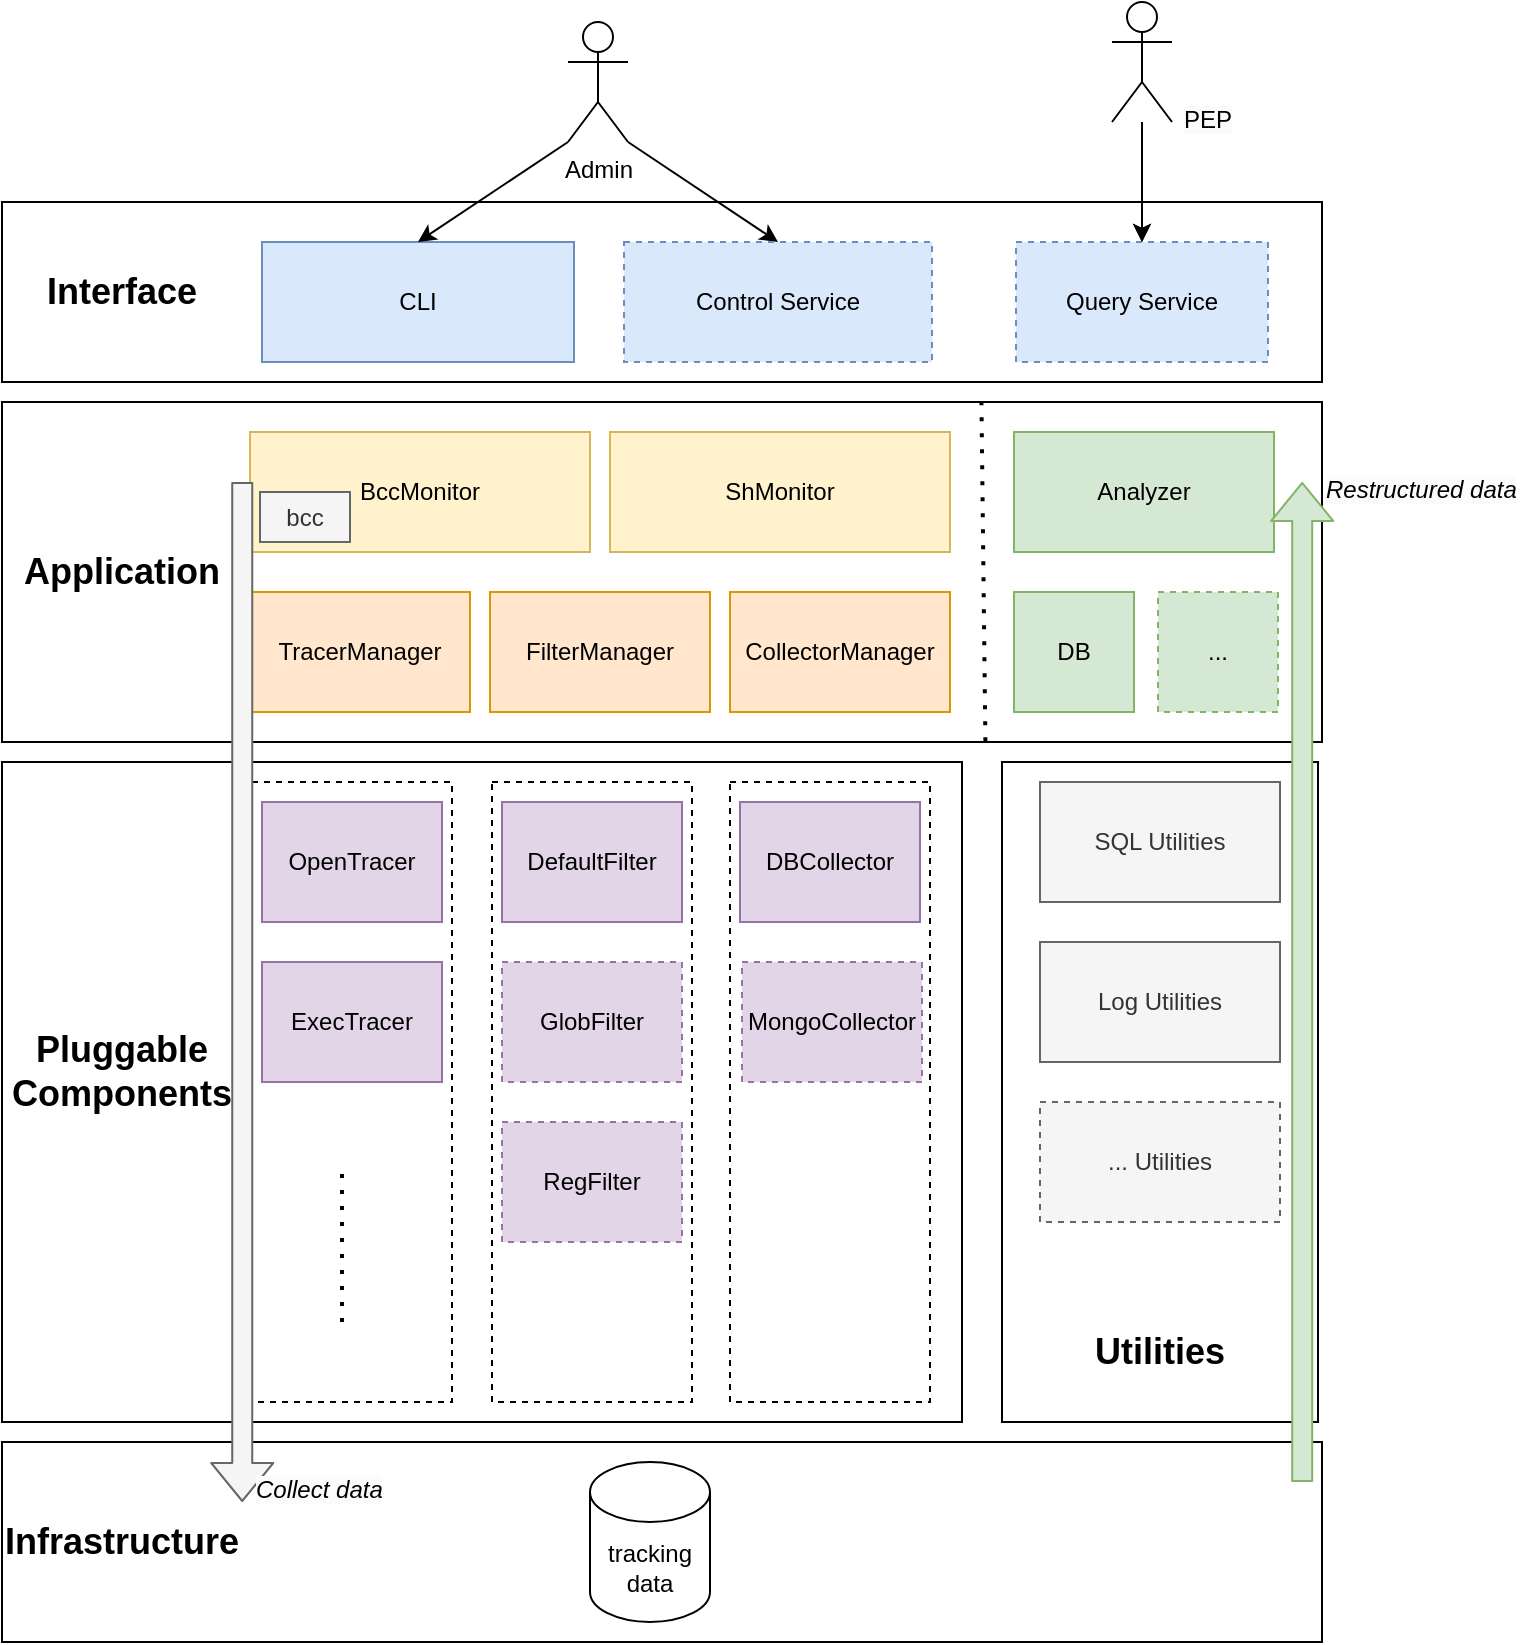 <mxfile>
    <diagram id="71-AI3Yj6Bn5oummquvE" name="第 1 页">
        <mxGraphModel dx="822" dy="723" grid="1" gridSize="10" guides="1" tooltips="1" connect="1" arrows="1" fold="1" page="1" pageScale="1" pageWidth="827" pageHeight="1169" math="0" shadow="0">
            <root>
                <mxCell id="0"/>
                <mxCell id="1" parent="0"/>
                <mxCell id="78" value="" style="rounded=0;whiteSpace=wrap;html=1;" vertex="1" parent="1">
                    <mxGeometry x="50" y="170" width="660" height="90" as="geometry"/>
                </mxCell>
                <mxCell id="66" value="" style="rounded=0;whiteSpace=wrap;html=1;" vertex="1" parent="1">
                    <mxGeometry x="50" y="270" width="660" height="170" as="geometry"/>
                </mxCell>
                <mxCell id="63" value="" style="rounded=0;whiteSpace=wrap;html=1;" vertex="1" parent="1">
                    <mxGeometry x="550" y="450" width="158" height="330" as="geometry"/>
                </mxCell>
                <mxCell id="62" value="" style="rounded=0;whiteSpace=wrap;html=1;" vertex="1" parent="1">
                    <mxGeometry x="50" y="450" width="480" height="330" as="geometry"/>
                </mxCell>
                <mxCell id="54" value="" style="edgeStyle=none;html=1;" parent="1" source="52" target="14" edge="1">
                    <mxGeometry relative="1" as="geometry"/>
                </mxCell>
                <mxCell id="31" value="" style="rounded=0;whiteSpace=wrap;html=1;dashed=1;" parent="1" vertex="1">
                    <mxGeometry x="175" y="460" width="100" height="310" as="geometry"/>
                </mxCell>
                <mxCell id="14" value="Query Service" style="rounded=0;whiteSpace=wrap;html=1;fillColor=#dae8fc;strokeColor=#6c8ebf;dashed=1;" parent="1" vertex="1">
                    <mxGeometry x="557" y="190" width="126" height="60" as="geometry"/>
                </mxCell>
                <mxCell id="18" value="BccMonitor" style="rounded=0;whiteSpace=wrap;html=1;fillColor=#fff2cc;strokeColor=#d6b656;" parent="1" vertex="1">
                    <mxGeometry x="174" y="285" width="170" height="60" as="geometry"/>
                </mxCell>
                <mxCell id="20" value="TracerManager" style="rounded=0;whiteSpace=wrap;html=1;fillColor=#ffe6cc;strokeColor=#d79b00;" parent="1" vertex="1">
                    <mxGeometry x="174" y="365" width="110" height="60" as="geometry"/>
                </mxCell>
                <mxCell id="25" value="ShMonitor" style="rounded=0;whiteSpace=wrap;html=1;fillColor=#fff2cc;strokeColor=#d6b656;" parent="1" vertex="1">
                    <mxGeometry x="354" y="285" width="170" height="60" as="geometry"/>
                </mxCell>
                <mxCell id="26" value="FilterManager" style="rounded=0;whiteSpace=wrap;html=1;fillColor=#ffe6cc;strokeColor=#d79b00;" parent="1" vertex="1">
                    <mxGeometry x="294" y="365" width="110" height="60" as="geometry"/>
                </mxCell>
                <mxCell id="27" value="CollectorManager" style="rounded=0;whiteSpace=wrap;html=1;fillColor=#ffe6cc;strokeColor=#d79b00;" parent="1" vertex="1">
                    <mxGeometry x="414" y="365" width="110" height="60" as="geometry"/>
                </mxCell>
                <mxCell id="28" value="OpenTracer" style="rounded=0;whiteSpace=wrap;html=1;fillColor=#e1d5e7;strokeColor=#9673a6;" parent="1" vertex="1">
                    <mxGeometry x="180" y="470" width="90" height="60" as="geometry"/>
                </mxCell>
                <mxCell id="37" value="" style="rounded=0;whiteSpace=wrap;html=1;dashed=1;" parent="1" vertex="1">
                    <mxGeometry x="295" y="460" width="100" height="310" as="geometry"/>
                </mxCell>
                <mxCell id="38" value="DefaultFilter" style="rounded=0;whiteSpace=wrap;html=1;fillColor=#e1d5e7;strokeColor=#9673a6;" parent="1" vertex="1">
                    <mxGeometry x="300" y="470" width="90" height="60" as="geometry"/>
                </mxCell>
                <mxCell id="39" value="GlobFilter" style="rounded=0;whiteSpace=wrap;html=1;dashed=1;fillColor=#e1d5e7;strokeColor=#9673a6;" parent="1" vertex="1">
                    <mxGeometry x="300" y="550" width="90" height="60" as="geometry"/>
                </mxCell>
                <mxCell id="40" value="RegFilter" style="rounded=0;whiteSpace=wrap;html=1;dashed=1;fillColor=#e1d5e7;strokeColor=#9673a6;" parent="1" vertex="1">
                    <mxGeometry x="300" y="630" width="90" height="60" as="geometry"/>
                </mxCell>
                <mxCell id="41" value="ExecTracer" style="rounded=0;whiteSpace=wrap;html=1;fillColor=#e1d5e7;strokeColor=#9673a6;" parent="1" vertex="1">
                    <mxGeometry x="180" y="550" width="90" height="60" as="geometry"/>
                </mxCell>
                <mxCell id="43" value="" style="endArrow=none;dashed=1;html=1;dashPattern=1 3;strokeWidth=2;entryX=0.45;entryY=0.613;entryDx=0;entryDy=0;entryPerimeter=0;exitX=0.45;exitY=0.871;exitDx=0;exitDy=0;exitPerimeter=0;" parent="1" source="31" target="31" edge="1">
                    <mxGeometry width="50" height="50" relative="1" as="geometry">
                        <mxPoint x="270" y="500" as="sourcePoint"/>
                        <mxPoint x="320" y="450" as="targetPoint"/>
                    </mxGeometry>
                </mxCell>
                <mxCell id="44" value="" style="rounded=0;whiteSpace=wrap;html=1;dashed=1;" parent="1" vertex="1">
                    <mxGeometry x="414" y="460" width="100" height="310" as="geometry"/>
                </mxCell>
                <mxCell id="45" value="DBCollector" style="rounded=0;whiteSpace=wrap;html=1;fillColor=#e1d5e7;strokeColor=#9673a6;" parent="1" vertex="1">
                    <mxGeometry x="419" y="470" width="90" height="60" as="geometry"/>
                </mxCell>
                <mxCell id="48" value="MongoCollector" style="rounded=0;whiteSpace=wrap;html=1;dashed=1;fillColor=#e1d5e7;strokeColor=#9673a6;" parent="1" vertex="1">
                    <mxGeometry x="420" y="550" width="90" height="60" as="geometry"/>
                </mxCell>
                <mxCell id="50" value="CLI" style="rounded=0;whiteSpace=wrap;html=1;fillColor=#dae8fc;strokeColor=#6c8ebf;" parent="1" vertex="1">
                    <mxGeometry x="180" y="190" width="156" height="60" as="geometry"/>
                </mxCell>
                <mxCell id="74" value="" style="edgeStyle=none;html=1;fontSize=18;exitX=1;exitY=1;exitDx=0;exitDy=0;exitPerimeter=0;entryX=0.5;entryY=0;entryDx=0;entryDy=0;" edge="1" parent="1" source="51" target="70">
                    <mxGeometry relative="1" as="geometry"/>
                </mxCell>
                <mxCell id="75" style="edgeStyle=none;html=1;exitX=0;exitY=1;exitDx=0;exitDy=0;exitPerimeter=0;entryX=0.5;entryY=0;entryDx=0;entryDy=0;fontSize=18;" edge="1" parent="1" source="51" target="50">
                    <mxGeometry relative="1" as="geometry"/>
                </mxCell>
                <mxCell id="51" value="Admin" style="shape=umlActor;verticalLabelPosition=bottom;verticalAlign=top;html=1;outlineConnect=0;" parent="1" vertex="1">
                    <mxGeometry x="333" y="80" width="30" height="60" as="geometry"/>
                </mxCell>
                <mxCell id="56" value="bcc" style="rounded=0;whiteSpace=wrap;html=1;fillColor=#f5f5f5;strokeColor=#666666;fontColor=#333333;" parent="1" vertex="1">
                    <mxGeometry x="179" y="315" width="45" height="25" as="geometry"/>
                </mxCell>
                <mxCell id="58" value="Analyzer" style="rounded=0;whiteSpace=wrap;html=1;fillColor=#d5e8d4;strokeColor=#82b366;" parent="1" vertex="1">
                    <mxGeometry x="556" y="285" width="130" height="60" as="geometry"/>
                </mxCell>
                <mxCell id="59" value="SQL Utilities" style="rounded=0;whiteSpace=wrap;html=1;fillColor=#f5f5f5;fontColor=#333333;strokeColor=#666666;" vertex="1" parent="1">
                    <mxGeometry x="569" y="460" width="120" height="60" as="geometry"/>
                </mxCell>
                <mxCell id="60" value="Log Utilities" style="rounded=0;whiteSpace=wrap;html=1;fillColor=#f5f5f5;fontColor=#333333;strokeColor=#666666;" vertex="1" parent="1">
                    <mxGeometry x="569" y="540" width="120" height="60" as="geometry"/>
                </mxCell>
                <mxCell id="61" value="... Utilities" style="rounded=0;whiteSpace=wrap;html=1;fillColor=#f5f5f5;fontColor=#333333;strokeColor=#666666;dashed=1;" vertex="1" parent="1">
                    <mxGeometry x="569" y="620" width="120" height="60" as="geometry"/>
                </mxCell>
                <mxCell id="67" value="DB" style="rounded=0;whiteSpace=wrap;html=1;fillColor=#d5e8d4;strokeColor=#82b366;" vertex="1" parent="1">
                    <mxGeometry x="556" y="365" width="60" height="60" as="geometry"/>
                </mxCell>
                <mxCell id="68" value="..." style="rounded=0;whiteSpace=wrap;html=1;fillColor=#d5e8d4;strokeColor=#82b366;dashed=1;" vertex="1" parent="1">
                    <mxGeometry x="628" y="365" width="60" height="60" as="geometry"/>
                </mxCell>
                <mxCell id="70" value="Control Service" style="rounded=0;whiteSpace=wrap;html=1;fillColor=#dae8fc;strokeColor=#6c8ebf;dashed=1;" vertex="1" parent="1">
                    <mxGeometry x="361" y="190" width="154" height="60" as="geometry"/>
                </mxCell>
                <mxCell id="71" value="Pluggable Components" style="text;html=1;strokeColor=none;fillColor=none;align=center;verticalAlign=middle;whiteSpace=wrap;rounded=0;dashed=1;fontStyle=1;fontSize=18;" vertex="1" parent="1">
                    <mxGeometry x="80" y="590" width="60" height="30" as="geometry"/>
                </mxCell>
                <mxCell id="72" value="Utilities" style="text;html=1;strokeColor=none;fillColor=none;align=center;verticalAlign=middle;whiteSpace=wrap;rounded=0;dashed=1;fontStyle=1;fontSize=18;" vertex="1" parent="1">
                    <mxGeometry x="599" y="730" width="60" height="30" as="geometry"/>
                </mxCell>
                <mxCell id="76" value="" style="edgeStyle=none;html=1;fontSize=18;" edge="1" parent="1" source="52" target="14">
                    <mxGeometry relative="1" as="geometry"/>
                </mxCell>
                <mxCell id="52" value="" style="shape=umlActor;verticalLabelPosition=bottom;verticalAlign=top;html=1;outlineConnect=0;" parent="1" vertex="1">
                    <mxGeometry x="605" y="70" width="30" height="60" as="geometry"/>
                </mxCell>
                <mxCell id="77" value="&lt;span style=&quot;color: rgb(0, 0, 0); font-family: Helvetica; font-size: 12px; font-style: normal; font-variant-ligatures: normal; font-variant-caps: normal; font-weight: 400; letter-spacing: normal; orphans: 2; text-align: center; text-indent: 0px; text-transform: none; widows: 2; word-spacing: 0px; -webkit-text-stroke-width: 0px; background-color: rgb(251, 251, 251); text-decoration-thickness: initial; text-decoration-style: initial; text-decoration-color: initial; float: none; display: inline !important;&quot;&gt;PEP&lt;/span&gt;" style="text;whiteSpace=wrap;html=1;fontSize=18;" vertex="1" parent="1">
                    <mxGeometry x="639" y="110" width="60" height="50" as="geometry"/>
                </mxCell>
                <mxCell id="80" value="Interface" style="text;html=1;strokeColor=none;fillColor=none;align=center;verticalAlign=middle;whiteSpace=wrap;rounded=0;dashed=1;fontStyle=1;fontSize=18;" vertex="1" parent="1">
                    <mxGeometry x="80" y="200" width="60" height="30" as="geometry"/>
                </mxCell>
                <mxCell id="81" value="" style="rounded=0;whiteSpace=wrap;html=1;" vertex="1" parent="1">
                    <mxGeometry x="50" y="790" width="660" height="100" as="geometry"/>
                </mxCell>
                <mxCell id="69" value="tracking data" style="shape=cylinder3;whiteSpace=wrap;html=1;boundedLbl=1;backgroundOutline=1;size=15;" vertex="1" parent="1">
                    <mxGeometry x="344" y="800" width="60" height="80" as="geometry"/>
                </mxCell>
                <mxCell id="82" value="Infrastructure" style="text;html=1;strokeColor=none;fillColor=none;align=center;verticalAlign=middle;whiteSpace=wrap;rounded=0;dashed=1;fontStyle=1;fontSize=18;" vertex="1" parent="1">
                    <mxGeometry x="80" y="825" width="60" height="30" as="geometry"/>
                </mxCell>
                <mxCell id="83" value="" style="endArrow=none;dashed=1;html=1;dashPattern=1 3;strokeWidth=2;fontSize=18;entryX=0.742;entryY=0;entryDx=0;entryDy=0;exitX=0.745;exitY=0.998;exitDx=0;exitDy=0;entryPerimeter=0;exitPerimeter=0;" edge="1" parent="1" source="66" target="66">
                    <mxGeometry width="50" height="50" relative="1" as="geometry">
                        <mxPoint x="370" y="400" as="sourcePoint"/>
                        <mxPoint x="420" y="350" as="targetPoint"/>
                    </mxGeometry>
                </mxCell>
                <mxCell id="84" value="" style="shape=flexArrow;endArrow=classic;html=1;fontSize=18;exitX=0.182;exitY=0.235;exitDx=0;exitDy=0;exitPerimeter=0;entryX=0.182;entryY=0.3;entryDx=0;entryDy=0;entryPerimeter=0;fillColor=#f5f5f5;strokeColor=#666666;" edge="1" parent="1" source="66" target="81">
                    <mxGeometry width="50" height="50" relative="1" as="geometry">
                        <mxPoint x="170" y="320" as="sourcePoint"/>
                        <mxPoint x="170.018" y="395" as="targetPoint"/>
                        <Array as="points"/>
                    </mxGeometry>
                </mxCell>
                <mxCell id="73" value="Application" style="text;html=1;strokeColor=none;fillColor=none;align=center;verticalAlign=middle;whiteSpace=wrap;rounded=0;dashed=1;fontStyle=1;fontSize=18;" vertex="1" parent="1">
                    <mxGeometry x="80" y="340" width="60" height="30" as="geometry"/>
                </mxCell>
                <mxCell id="85" value="" style="shape=flexArrow;endArrow=classic;html=1;fontSize=18;entryX=0.985;entryY=0.235;entryDx=0;entryDy=0;entryPerimeter=0;exitX=0.985;exitY=0.2;exitDx=0;exitDy=0;exitPerimeter=0;fillColor=#d5e8d4;strokeColor=#82b366;" edge="1" parent="1" source="81" target="66">
                    <mxGeometry width="50" height="50" relative="1" as="geometry">
                        <mxPoint x="159.68" y="319.95" as="sourcePoint"/>
                        <mxPoint x="159.68" y="420.08" as="targetPoint"/>
                        <Array as="points"/>
                    </mxGeometry>
                </mxCell>
                <mxCell id="87" value="&lt;span style=&quot;color: rgb(0, 0, 0); font-family: Helvetica; font-size: 12px; font-variant-ligatures: normal; font-variant-caps: normal; font-weight: 400; letter-spacing: normal; orphans: 2; text-align: center; text-indent: 0px; text-transform: none; widows: 2; word-spacing: 0px; -webkit-text-stroke-width: 0px; background-color: rgb(251, 251, 251); text-decoration-thickness: initial; text-decoration-style: initial; text-decoration-color: initial; float: none; display: inline !important;&quot;&gt;Collect data&lt;/span&gt;" style="text;whiteSpace=wrap;html=1;fontSize=12;fontStyle=2" vertex="1" parent="1">
                    <mxGeometry x="175" y="800" width="70" height="30" as="geometry"/>
                </mxCell>
                <mxCell id="88" value="&lt;span style=&quot;color: rgb(0, 0, 0); font-family: Helvetica; font-size: 12px; font-variant-ligatures: normal; font-variant-caps: normal; font-weight: 400; letter-spacing: normal; orphans: 2; text-align: center; text-indent: 0px; text-transform: none; widows: 2; word-spacing: 0px; -webkit-text-stroke-width: 0px; background-color: rgb(251, 251, 251); text-decoration-thickness: initial; text-decoration-style: initial; text-decoration-color: initial; float: none; display: inline !important;&quot;&gt;Restructured data&lt;/span&gt;" style="text;whiteSpace=wrap;html=1;fontSize=12;fontStyle=2" vertex="1" parent="1">
                    <mxGeometry x="710" y="300" width="100" height="30" as="geometry"/>
                </mxCell>
            </root>
        </mxGraphModel>
    </diagram>
</mxfile>

